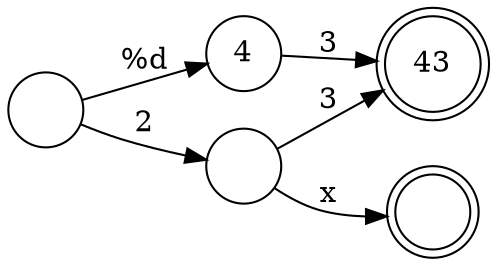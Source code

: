 digraph {
  rankdir=LR;
  size="8,5"
  node[shape=doublecircle,label=""]; 3 4;
  node[shape=circle,label=""];
 4[label=""];
 1[label=""];
 5[label="4"];
 2[label=""];
 3[label="43"];
  1 -> 2[label="2"];
  1 -> 5[label="%d"];
  5 -> 3[label="3"];
  2 -> 3[label="3"];
  2 -> 4[label="x"];
}